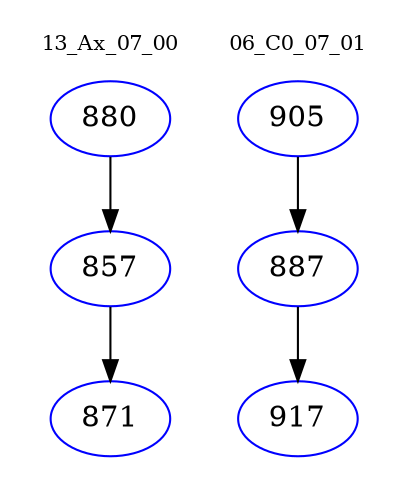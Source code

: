 digraph{
subgraph cluster_0 {
color = white
label = "13_Ax_07_00";
fontsize=10;
T0_880 [label="880", color="blue"]
T0_880 -> T0_857 [color="black"]
T0_857 [label="857", color="blue"]
T0_857 -> T0_871 [color="black"]
T0_871 [label="871", color="blue"]
}
subgraph cluster_1 {
color = white
label = "06_C0_07_01";
fontsize=10;
T1_905 [label="905", color="blue"]
T1_905 -> T1_887 [color="black"]
T1_887 [label="887", color="blue"]
T1_887 -> T1_917 [color="black"]
T1_917 [label="917", color="blue"]
}
}
